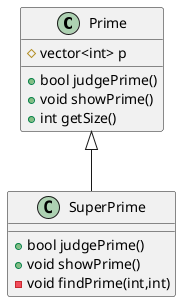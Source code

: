 @startuml
class Prime {
    +bool judgePrime()
    +void showPrime()
    +int getSize()
    #vector<int> p
}
class SuperPrime {
    +bool judgePrime()
    +void showPrime()
    -void findPrime(int,int)
}
Prime <|-- SuperPrime
@enduml